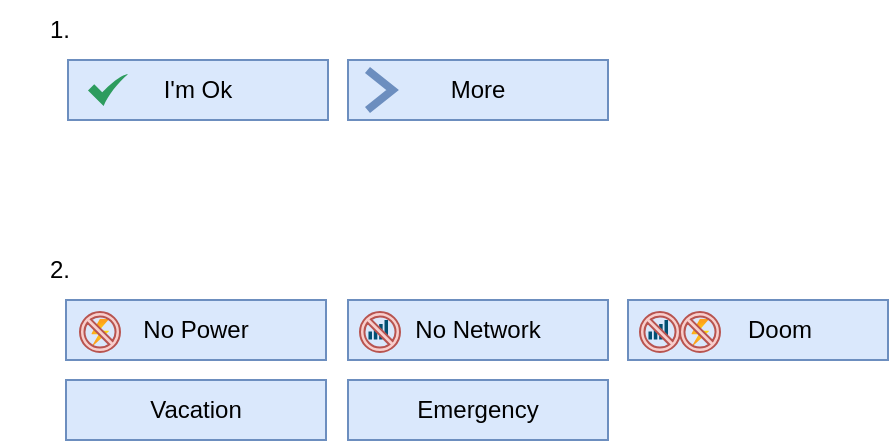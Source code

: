 <mxfile version="20.3.0" type="device"><diagram id="IdkIX78w53OjOzRrNlCg" name="Page-1"><mxGraphModel dx="610" dy="434" grid="1" gridSize="10" guides="1" tooltips="1" connect="1" arrows="1" fold="1" page="1" pageScale="1" pageWidth="827" pageHeight="1169" math="0" shadow="0"><root><mxCell id="0"/><mxCell id="1" parent="0"/><mxCell id="t_NLAjW6fltI13VOVThA-2" value="I'm Ok" style="rounded=0;whiteSpace=wrap;html=1;fillColor=#dae8fc;strokeColor=#6c8ebf;" parent="1" vertex="1"><mxGeometry x="350" y="100" width="130" height="30" as="geometry"/></mxCell><mxCell id="t_NLAjW6fltI13VOVThA-3" value="More" style="rounded=0;whiteSpace=wrap;html=1;fillColor=#dae8fc;strokeColor=#6c8ebf;" parent="1" vertex="1"><mxGeometry x="490" y="100" width="130" height="30" as="geometry"/></mxCell><mxCell id="t_NLAjW6fltI13VOVThA-4" value="No Power" style="rounded=0;whiteSpace=wrap;html=1;fillColor=#dae8fc;strokeColor=#6c8ebf;" parent="1" vertex="1"><mxGeometry x="349" y="220" width="130" height="30" as="geometry"/></mxCell><mxCell id="t_NLAjW6fltI13VOVThA-5" value="No Network" style="rounded=0;whiteSpace=wrap;html=1;fillColor=#dae8fc;strokeColor=#6c8ebf;" parent="1" vertex="1"><mxGeometry x="490" y="220" width="130" height="30" as="geometry"/></mxCell><mxCell id="t_NLAjW6fltI13VOVThA-6" value="Emergency" style="rounded=0;whiteSpace=wrap;html=1;fillColor=#dae8fc;strokeColor=#6c8ebf;" parent="1" vertex="1"><mxGeometry x="490" y="260" width="130" height="30" as="geometry"/></mxCell><mxCell id="t_NLAjW6fltI13VOVThA-7" value="Vacation" style="rounded=0;whiteSpace=wrap;html=1;fillColor=#dae8fc;strokeColor=#6c8ebf;" parent="1" vertex="1"><mxGeometry x="349" y="260" width="130" height="30" as="geometry"/></mxCell><mxCell id="t_NLAjW6fltI13VOVThA-8" value="" style="sketch=0;html=1;aspect=fixed;strokeColor=none;shadow=0;align=center;verticalAlign=top;fillColor=#2D9C5E;shape=mxgraph.gcp2.check" parent="1" vertex="1"><mxGeometry x="360" y="107" width="20" height="16" as="geometry"/></mxCell><mxCell id="t_NLAjW6fltI13VOVThA-10" value="" style="html=1;verticalLabelPosition=bottom;labelBackgroundColor=#ffffff;verticalAlign=top;shadow=0;dashed=0;strokeWidth=4;shape=mxgraph.ios7.misc.more;strokeColor=#6c8ebf;aspect=fixed;fillColor=#dae8fc;" parent="1" vertex="1"><mxGeometry x="499.75" y="105" width="12.5" height="20" as="geometry"/></mxCell><mxCell id="t_NLAjW6fltI13VOVThA-17" value="" style="group;aspect=fixed;strokeWidth=0;" parent="1" vertex="1" connectable="0"><mxGeometry x="496" y="226" width="20" height="20" as="geometry"/></mxCell><mxCell id="t_NLAjW6fltI13VOVThA-12" value="" style="points=[[0,0.58,0],[0.09,0.58,0],[0.36,0.39,0],[0.64,0.195,0],[0.91,0,0],[1,0,0],[1,0.25,0],[1,0.5,0],[1,0.75,0],[1,1,0],[0,1,0],[0.09,1,0],[0.36,1,0],[0.64,1,0],[0.91,1,0],[0,0.79,0]];verticalLabelPosition=bottom;sketch=0;html=1;verticalAlign=top;aspect=fixed;align=center;pointerEvents=1;shape=mxgraph.cisco19.wifi_indicator;fillColor=#005073;strokeColor=none;strokeWidth=5;" parent="t_NLAjW6fltI13VOVThA-17" vertex="1"><mxGeometry x="4.242" y="4.04" width="9.764" height="9.764" as="geometry"/></mxCell><mxCell id="t_NLAjW6fltI13VOVThA-14" value="" style="shape=mxgraph.signs.safety.no;html=1;pointerEvents=1;fillColor=#f8cecc;strokeColor=#b85450;verticalLabelPosition=bottom;verticalAlign=top;align=center;strokeWidth=1;" parent="t_NLAjW6fltI13VOVThA-17" vertex="1"><mxGeometry width="20.0" height="20" as="geometry"/></mxCell><mxCell id="t_NLAjW6fltI13VOVThA-18" value="" style="group;aspect=fixed;" parent="1" vertex="1" connectable="0"><mxGeometry x="356" y="226" width="20" height="20" as="geometry"/></mxCell><mxCell id="t_NLAjW6fltI13VOVThA-15" value="" style="aspect=fixed;html=1;points=[];align=center;image;fontSize=12;image=img/lib/azure2/general/Power.svg;strokeWidth=5;imageBorder=none;" parent="t_NLAjW6fltI13VOVThA-18" vertex="1"><mxGeometry x="5.657" y="3.434" width="8.889" height="13.737" as="geometry"/></mxCell><mxCell id="t_NLAjW6fltI13VOVThA-16" value="" style="shape=mxgraph.signs.safety.no;html=1;pointerEvents=1;fillColor=#f8cecc;strokeColor=#b85450;verticalLabelPosition=bottom;verticalAlign=top;align=center;strokeWidth=1;" parent="t_NLAjW6fltI13VOVThA-18" vertex="1"><mxGeometry width="20" height="20" as="geometry"/></mxCell><mxCell id="t_NLAjW6fltI13VOVThA-19" value="1." style="text;html=1;strokeColor=none;fillColor=none;align=center;verticalAlign=middle;whiteSpace=wrap;rounded=0;strokeWidth=4;" parent="1" vertex="1"><mxGeometry x="316" y="70" width="60" height="30" as="geometry"/></mxCell><mxCell id="t_NLAjW6fltI13VOVThA-20" value="2." style="text;html=1;strokeColor=none;fillColor=none;align=center;verticalAlign=middle;whiteSpace=wrap;rounded=0;strokeWidth=4;" parent="1" vertex="1"><mxGeometry x="316" y="190" width="60" height="30" as="geometry"/></mxCell><mxCell id="v-pRAmojX3ol3_UQmkIN-1" value="" style="rounded=0;whiteSpace=wrap;html=1;fillColor=#dae8fc;strokeColor=#6c8ebf;" vertex="1" parent="1"><mxGeometry x="630" y="220" width="130" height="30" as="geometry"/></mxCell><mxCell id="v-pRAmojX3ol3_UQmkIN-2" value="" style="group;aspect=fixed;strokeWidth=0;" vertex="1" connectable="0" parent="1"><mxGeometry x="636" y="226" width="20" height="20" as="geometry"/></mxCell><mxCell id="v-pRAmojX3ol3_UQmkIN-3" value="" style="points=[[0,0.58,0],[0.09,0.58,0],[0.36,0.39,0],[0.64,0.195,0],[0.91,0,0],[1,0,0],[1,0.25,0],[1,0.5,0],[1,0.75,0],[1,1,0],[0,1,0],[0.09,1,0],[0.36,1,0],[0.64,1,0],[0.91,1,0],[0,0.79,0]];verticalLabelPosition=bottom;sketch=0;html=1;verticalAlign=top;aspect=fixed;align=center;pointerEvents=1;shape=mxgraph.cisco19.wifi_indicator;fillColor=#005073;strokeColor=none;strokeWidth=5;" vertex="1" parent="v-pRAmojX3ol3_UQmkIN-2"><mxGeometry x="4.242" y="4.04" width="9.764" height="9.764" as="geometry"/></mxCell><mxCell id="v-pRAmojX3ol3_UQmkIN-4" value="" style="shape=mxgraph.signs.safety.no;html=1;pointerEvents=1;fillColor=#f8cecc;strokeColor=#b85450;verticalLabelPosition=bottom;verticalAlign=top;align=center;strokeWidth=1;" vertex="1" parent="v-pRAmojX3ol3_UQmkIN-2"><mxGeometry width="20.0" height="20" as="geometry"/></mxCell><mxCell id="v-pRAmojX3ol3_UQmkIN-5" value="" style="group;aspect=fixed;" vertex="1" connectable="0" parent="1"><mxGeometry x="656" y="226" width="20" height="20" as="geometry"/></mxCell><mxCell id="v-pRAmojX3ol3_UQmkIN-6" value="" style="aspect=fixed;html=1;points=[];align=center;image;fontSize=12;image=img/lib/azure2/general/Power.svg;strokeWidth=5;imageBorder=none;" vertex="1" parent="v-pRAmojX3ol3_UQmkIN-5"><mxGeometry x="5.657" y="3.434" width="8.889" height="13.737" as="geometry"/></mxCell><mxCell id="v-pRAmojX3ol3_UQmkIN-7" value="" style="shape=mxgraph.signs.safety.no;html=1;pointerEvents=1;fillColor=#f8cecc;strokeColor=#b85450;verticalLabelPosition=bottom;verticalAlign=top;align=center;strokeWidth=1;" vertex="1" parent="v-pRAmojX3ol3_UQmkIN-5"><mxGeometry width="20" height="20" as="geometry"/></mxCell><mxCell id="v-pRAmojX3ol3_UQmkIN-9" value="Doom" style="text;html=1;strokeColor=none;fillColor=none;align=center;verticalAlign=middle;whiteSpace=wrap;rounded=0;" vertex="1" parent="1"><mxGeometry x="676" y="220" width="60" height="30" as="geometry"/></mxCell></root></mxGraphModel></diagram></mxfile>
